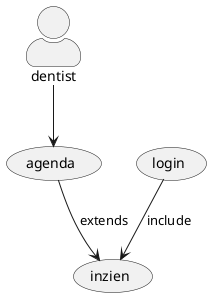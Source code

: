 @startuml insight in agenda
skinparam actorStyle awesome
:dentist: as user
user --> (agenda) 
(agenda) --> (inzien) : extends
(login) --> (inzien): include
@enduml
